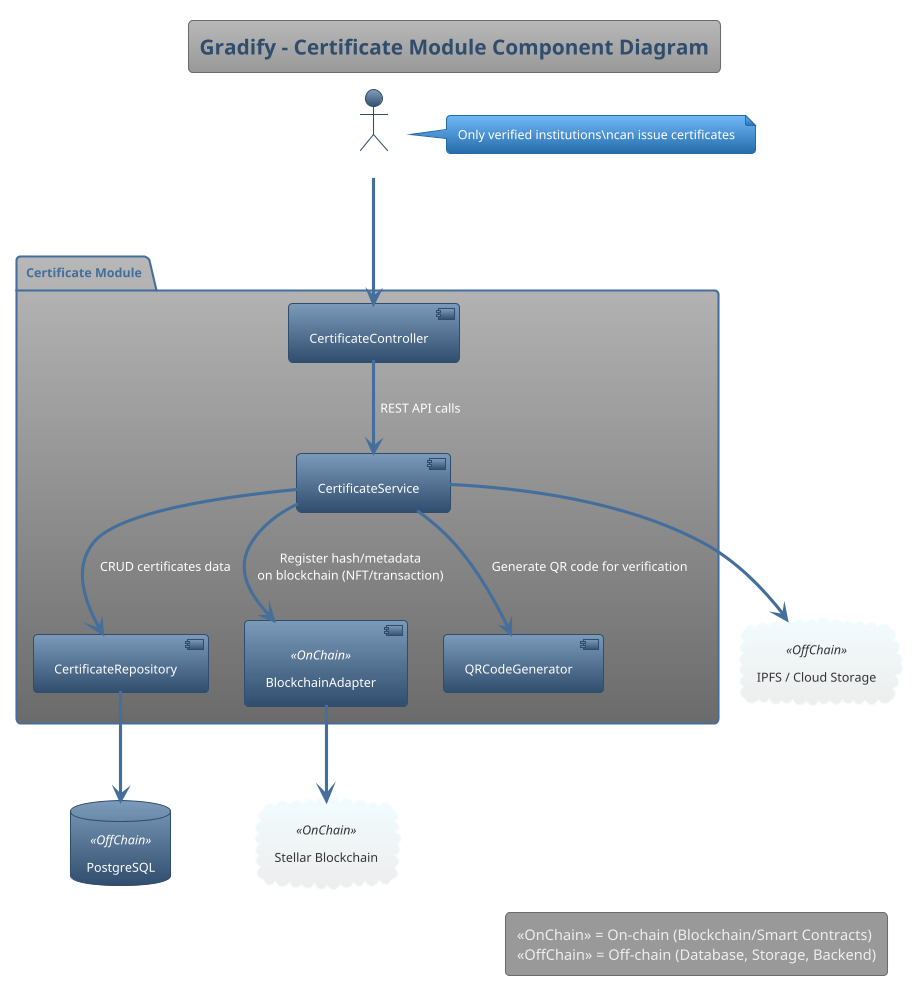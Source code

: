 @startuml
!theme spacelab
title Gradify - Certificate Module Component Diagram

package "Certificate Module" {
  component "CertificateController" as CC
  component "CertificateService" as CS
  component "CertificateRepository" as CR
  component "BlockchainAdapter" as BA <<OnChain>>
  component "QRCodeGenerator" as QR
}

database "PostgreSQL" as DB <<OffChain>>
cloud "Stellar Blockchain" as Blockchain <<OnChain>>
cloud "IPFS / Cloud Storage" as Storage <<OffChain>>

actor Institution

' Institution must be verified (add note)
note right of Institution
  Only verified institutions\ncan issue certificates
end note

Institution --> CC : Issue/view certificates

CC --> CS : REST API calls
CS --> CR : CRUD certificates data
CS --> QR : Generate QR code for verification
CS --> BA : Register hash/metadata\non blockchain (NFT/transaction)
CR --> DB : Save/retrieve certificates
BA --> Blockchain : Call smart contracts
CS --> Storage : Upload file,\nget file hash

legend bottom right
  <<OnChain>> = On-chain (Blockchain/Smart Contracts)
  <<OffChain>> = Off-chain (Database, Storage, Backend)
endlegend

@enduml
